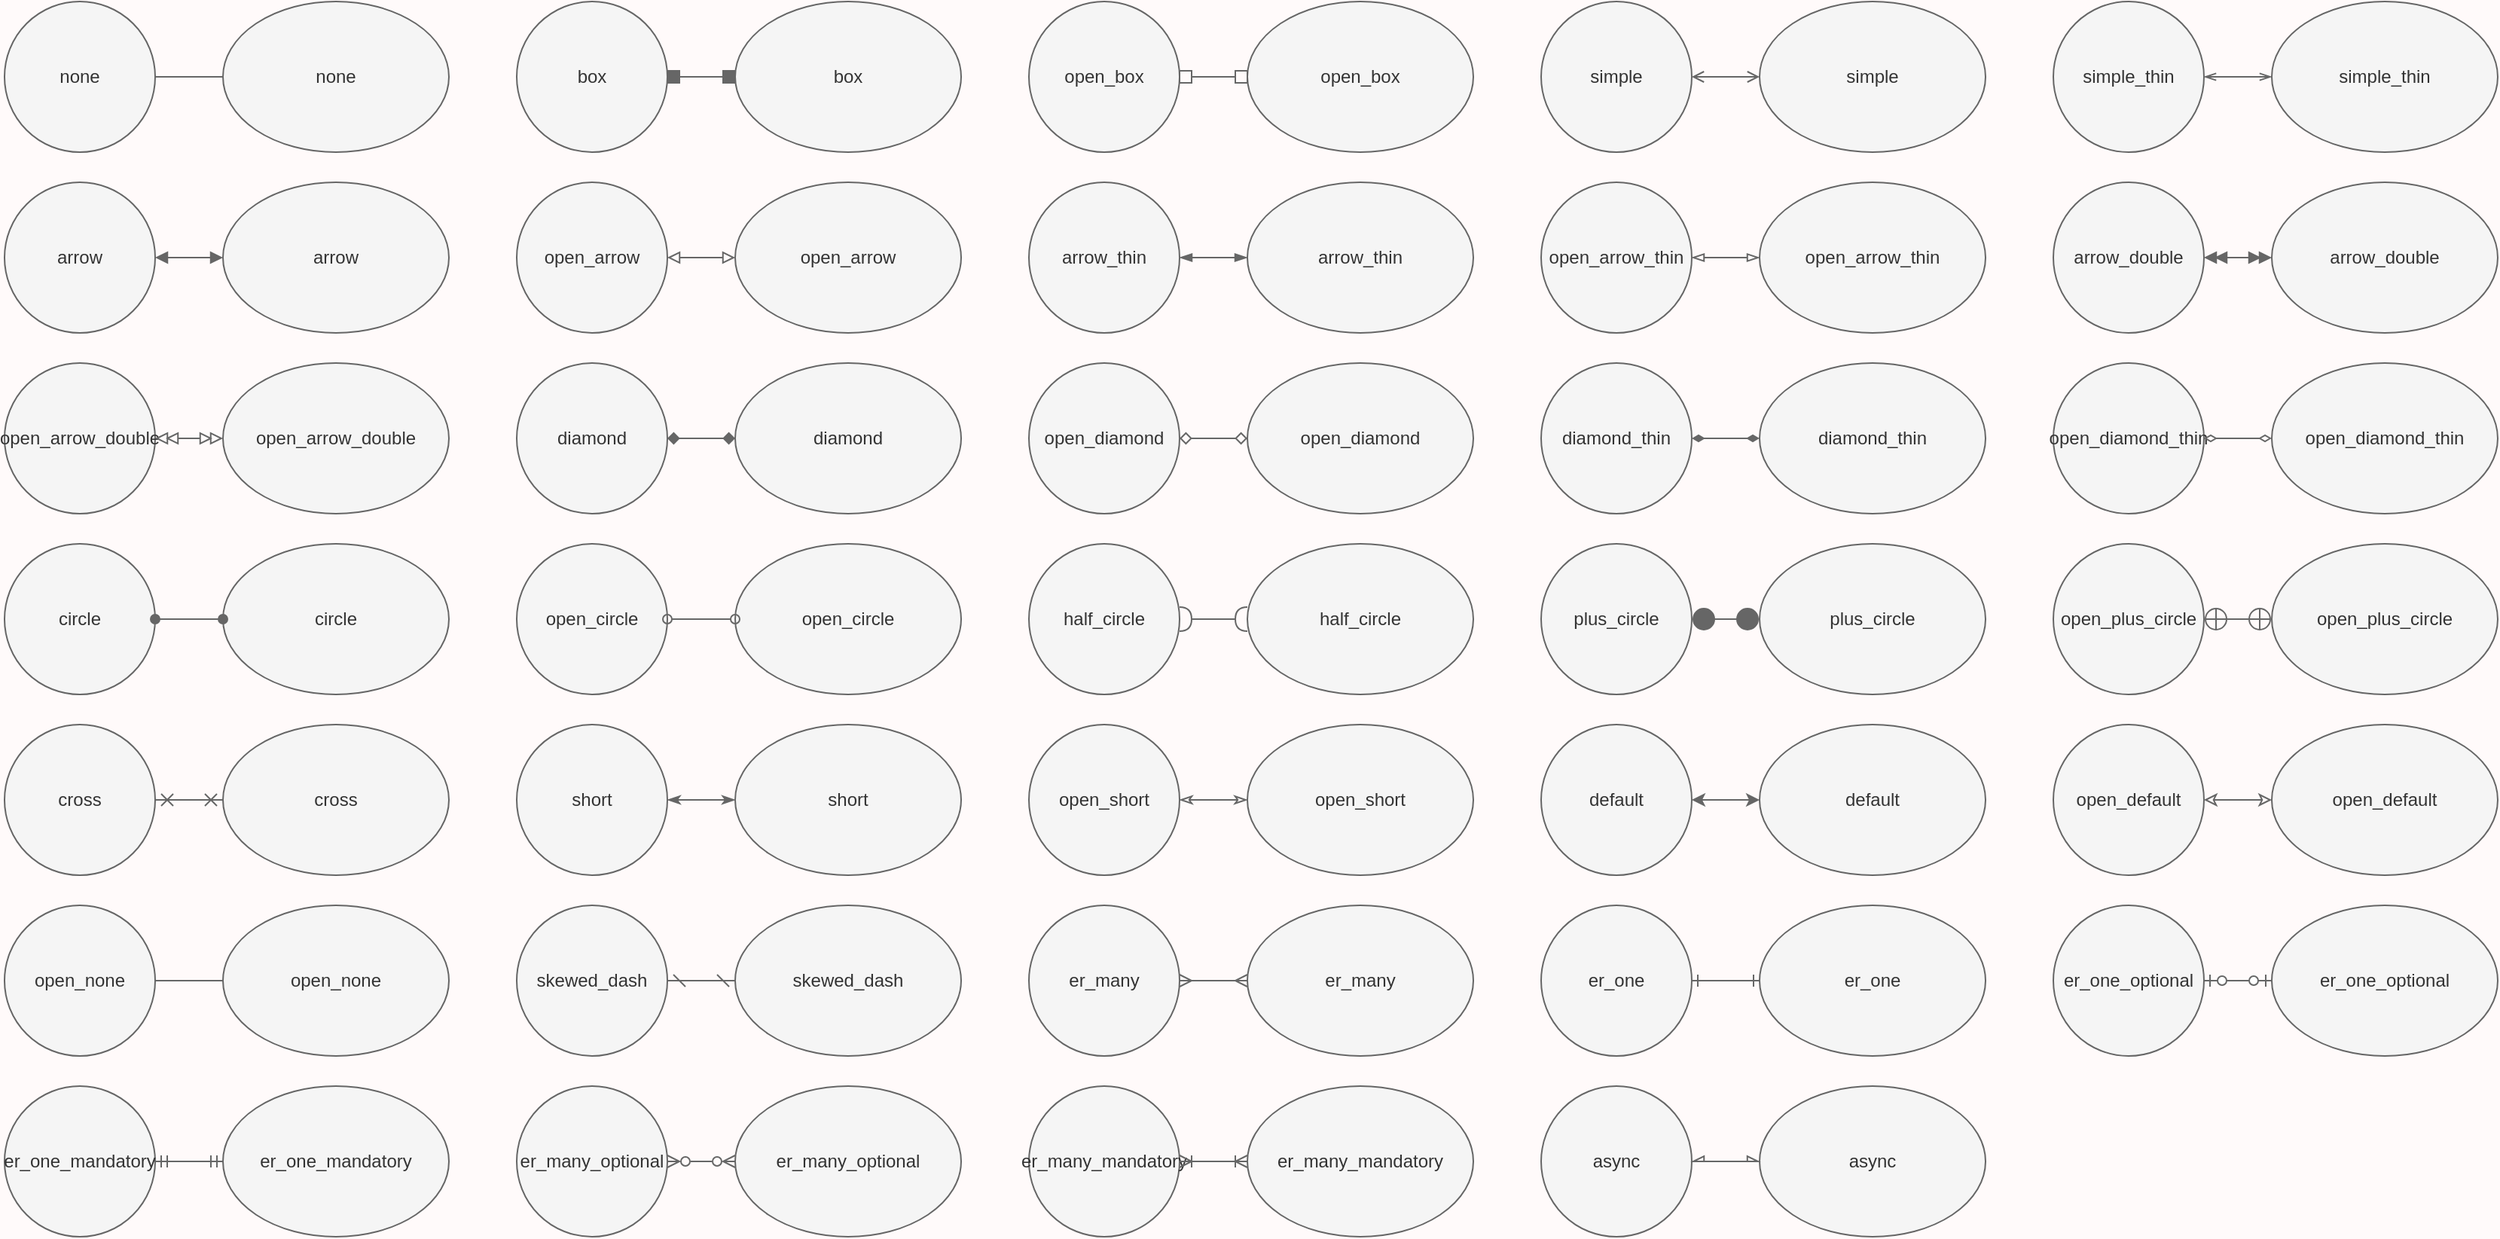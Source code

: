 <mxfile>
  <diagram id="61e" name="Style-Plain">
    <mxGraphModel dx="0" dy="0" background="#FFFAFA" grid="0" gridSize="10" guides="1" tooltips="1" connect="1" arrows="1" fold="1" page="1" pageScale="1" pageWidth="1169" pageHeight="827" math="0" shadow="0">
      <root>
        <mxCell id="page_root_61e" parent="61e"/>
        <mxCell id="node_root_61e" parent="page_root_61e"/>
        <mxCell id="0" value="none" style="whiteSpace=wrap;html=1;fillColor=#f5f5f5;strokeColor=#666666;fontColor=#333333;ellipse" vertex="1" parent="node_root_61e">
          <mxGeometry x="35" y="10" width="100" height="100" as="geometry"/>
        </mxCell>
        <mxCell id="100" value="none" style="whiteSpace=wrap;html=1;fillColor=#f5f5f5;strokeColor=#666666;fontColor=#333333;ellipse" vertex="1" parent="node_root_61e">
          <mxGeometry x="180" y="10" width="150" height="100" as="geometry"/>
        </mxCell>
        <mxCell id="1" value="box" style="whiteSpace=wrap;html=1;fillColor=#f5f5f5;strokeColor=#666666;fontColor=#333333;ellipse" vertex="1" parent="node_root_61e">
          <mxGeometry x="375" y="10" width="100" height="100" as="geometry"/>
        </mxCell>
        <mxCell id="101" value="box" style="whiteSpace=wrap;html=1;fillColor=#f5f5f5;strokeColor=#666666;fontColor=#333333;ellipse" vertex="1" parent="node_root_61e">
          <mxGeometry x="520" y="10" width="150" height="100" as="geometry"/>
        </mxCell>
        <mxCell id="2" value="open_box" style="whiteSpace=wrap;html=1;fillColor=#f5f5f5;strokeColor=#666666;fontColor=#333333;ellipse" vertex="1" parent="node_root_61e">
          <mxGeometry x="715" y="10" width="100" height="100" as="geometry"/>
        </mxCell>
        <mxCell id="102" value="open_box" style="whiteSpace=wrap;html=1;fillColor=#f5f5f5;strokeColor=#666666;fontColor=#333333;ellipse" vertex="1" parent="node_root_61e">
          <mxGeometry x="860" y="10" width="150" height="100" as="geometry"/>
        </mxCell>
        <mxCell id="3" value="simple" style="whiteSpace=wrap;html=1;fillColor=#f5f5f5;strokeColor=#666666;fontColor=#333333;ellipse" vertex="1" parent="node_root_61e">
          <mxGeometry x="1055" y="10" width="100" height="100" as="geometry"/>
        </mxCell>
        <mxCell id="103" value="simple" style="whiteSpace=wrap;html=1;fillColor=#f5f5f5;strokeColor=#666666;fontColor=#333333;ellipse" vertex="1" parent="node_root_61e">
          <mxGeometry x="1200" y="10" width="150" height="100" as="geometry"/>
        </mxCell>
        <mxCell id="4" value="simple_thin" style="whiteSpace=wrap;html=1;fillColor=#f5f5f5;strokeColor=#666666;fontColor=#333333;ellipse" vertex="1" parent="node_root_61e">
          <mxGeometry x="1395" y="10" width="100" height="100" as="geometry"/>
        </mxCell>
        <mxCell id="104" value="simple_thin" style="whiteSpace=wrap;html=1;fillColor=#f5f5f5;strokeColor=#666666;fontColor=#333333;ellipse" vertex="1" parent="node_root_61e">
          <mxGeometry x="1540" y="10" width="150" height="100" as="geometry"/>
        </mxCell>
        <mxCell id="5" value="arrow" style="whiteSpace=wrap;html=1;fillColor=#f5f5f5;strokeColor=#666666;fontColor=#333333;ellipse" vertex="1" parent="node_root_61e">
          <mxGeometry x="35" y="130" width="100" height="100" as="geometry"/>
        </mxCell>
        <mxCell id="105" value="arrow" style="whiteSpace=wrap;html=1;fillColor=#f5f5f5;strokeColor=#666666;fontColor=#333333;ellipse" vertex="1" parent="node_root_61e">
          <mxGeometry x="180" y="130" width="150" height="100" as="geometry"/>
        </mxCell>
        <mxCell id="6" value="open_arrow" style="whiteSpace=wrap;html=1;fillColor=#f5f5f5;strokeColor=#666666;fontColor=#333333;ellipse" vertex="1" parent="node_root_61e">
          <mxGeometry x="375" y="130" width="100" height="100" as="geometry"/>
        </mxCell>
        <mxCell id="106" value="open_arrow" style="whiteSpace=wrap;html=1;fillColor=#f5f5f5;strokeColor=#666666;fontColor=#333333;ellipse" vertex="1" parent="node_root_61e">
          <mxGeometry x="520" y="130" width="150" height="100" as="geometry"/>
        </mxCell>
        <mxCell id="7" value="arrow_thin" style="whiteSpace=wrap;html=1;fillColor=#f5f5f5;strokeColor=#666666;fontColor=#333333;ellipse" vertex="1" parent="node_root_61e">
          <mxGeometry x="715" y="130" width="100" height="100" as="geometry"/>
        </mxCell>
        <mxCell id="107" value="arrow_thin" style="whiteSpace=wrap;html=1;fillColor=#f5f5f5;strokeColor=#666666;fontColor=#333333;ellipse" vertex="1" parent="node_root_61e">
          <mxGeometry x="860" y="130" width="150" height="100" as="geometry"/>
        </mxCell>
        <mxCell id="8" value="open_arrow_thin" style="whiteSpace=wrap;html=1;fillColor=#f5f5f5;strokeColor=#666666;fontColor=#333333;ellipse" vertex="1" parent="node_root_61e">
          <mxGeometry x="1055" y="130" width="100" height="100" as="geometry"/>
        </mxCell>
        <mxCell id="108" value="open_arrow_thin" style="whiteSpace=wrap;html=1;fillColor=#f5f5f5;strokeColor=#666666;fontColor=#333333;ellipse" vertex="1" parent="node_root_61e">
          <mxGeometry x="1200" y="130" width="150" height="100" as="geometry"/>
        </mxCell>
        <mxCell id="9" value="arrow_double" style="whiteSpace=wrap;html=1;fillColor=#f5f5f5;strokeColor=#666666;fontColor=#333333;ellipse" vertex="1" parent="node_root_61e">
          <mxGeometry x="1395" y="130" width="100" height="100" as="geometry"/>
        </mxCell>
        <mxCell id="109" value="arrow_double" style="whiteSpace=wrap;html=1;fillColor=#f5f5f5;strokeColor=#666666;fontColor=#333333;ellipse" vertex="1" parent="node_root_61e">
          <mxGeometry x="1540" y="130" width="150" height="100" as="geometry"/>
        </mxCell>
        <mxCell id="10" value="open_arrow_double" style="whiteSpace=wrap;html=1;fillColor=#f5f5f5;strokeColor=#666666;fontColor=#333333;ellipse" vertex="1" parent="node_root_61e">
          <mxGeometry x="35" y="250" width="100" height="100" as="geometry"/>
        </mxCell>
        <mxCell id="110" value="open_arrow_double" style="whiteSpace=wrap;html=1;fillColor=#f5f5f5;strokeColor=#666666;fontColor=#333333;ellipse" vertex="1" parent="node_root_61e">
          <mxGeometry x="180" y="250" width="150" height="100" as="geometry"/>
        </mxCell>
        <mxCell id="11" value="diamond" style="whiteSpace=wrap;html=1;fillColor=#f5f5f5;strokeColor=#666666;fontColor=#333333;ellipse" vertex="1" parent="node_root_61e">
          <mxGeometry x="375" y="250" width="100" height="100" as="geometry"/>
        </mxCell>
        <mxCell id="111" value="diamond" style="whiteSpace=wrap;html=1;fillColor=#f5f5f5;strokeColor=#666666;fontColor=#333333;ellipse" vertex="1" parent="node_root_61e">
          <mxGeometry x="520" y="250" width="150" height="100" as="geometry"/>
        </mxCell>
        <mxCell id="12" value="open_diamond" style="whiteSpace=wrap;html=1;fillColor=#f5f5f5;strokeColor=#666666;fontColor=#333333;ellipse" vertex="1" parent="node_root_61e">
          <mxGeometry x="715" y="250" width="100" height="100" as="geometry"/>
        </mxCell>
        <mxCell id="112" value="open_diamond" style="whiteSpace=wrap;html=1;fillColor=#f5f5f5;strokeColor=#666666;fontColor=#333333;ellipse" vertex="1" parent="node_root_61e">
          <mxGeometry x="860" y="250" width="150" height="100" as="geometry"/>
        </mxCell>
        <mxCell id="13" value="diamond_thin" style="whiteSpace=wrap;html=1;fillColor=#f5f5f5;strokeColor=#666666;fontColor=#333333;ellipse" vertex="1" parent="node_root_61e">
          <mxGeometry x="1055" y="250" width="100" height="100" as="geometry"/>
        </mxCell>
        <mxCell id="113" value="diamond_thin" style="whiteSpace=wrap;html=1;fillColor=#f5f5f5;strokeColor=#666666;fontColor=#333333;ellipse" vertex="1" parent="node_root_61e">
          <mxGeometry x="1200" y="250" width="150" height="100" as="geometry"/>
        </mxCell>
        <mxCell id="14" value="open_diamond_thin" style="whiteSpace=wrap;html=1;fillColor=#f5f5f5;strokeColor=#666666;fontColor=#333333;ellipse" vertex="1" parent="node_root_61e">
          <mxGeometry x="1395" y="250" width="100" height="100" as="geometry"/>
        </mxCell>
        <mxCell id="114" value="open_diamond_thin" style="whiteSpace=wrap;html=1;fillColor=#f5f5f5;strokeColor=#666666;fontColor=#333333;ellipse" vertex="1" parent="node_root_61e">
          <mxGeometry x="1540" y="250" width="150" height="100" as="geometry"/>
        </mxCell>
        <mxCell id="15" value="circle" style="whiteSpace=wrap;html=1;fillColor=#f5f5f5;strokeColor=#666666;fontColor=#333333;ellipse" vertex="1" parent="node_root_61e">
          <mxGeometry x="35" y="370" width="100" height="100" as="geometry"/>
        </mxCell>
        <mxCell id="115" value="circle" style="whiteSpace=wrap;html=1;fillColor=#f5f5f5;strokeColor=#666666;fontColor=#333333;ellipse" vertex="1" parent="node_root_61e">
          <mxGeometry x="180" y="370" width="150" height="100" as="geometry"/>
        </mxCell>
        <mxCell id="16" value="open_circle" style="whiteSpace=wrap;html=1;fillColor=#f5f5f5;strokeColor=#666666;fontColor=#333333;ellipse" vertex="1" parent="node_root_61e">
          <mxGeometry x="375" y="370" width="100" height="100" as="geometry"/>
        </mxCell>
        <mxCell id="116" value="open_circle" style="whiteSpace=wrap;html=1;fillColor=#f5f5f5;strokeColor=#666666;fontColor=#333333;ellipse" vertex="1" parent="node_root_61e">
          <mxGeometry x="520" y="370" width="150" height="100" as="geometry"/>
        </mxCell>
        <mxCell id="17" value="half_circle" style="whiteSpace=wrap;html=1;fillColor=#f5f5f5;strokeColor=#666666;fontColor=#333333;ellipse" vertex="1" parent="node_root_61e">
          <mxGeometry x="715" y="370" width="100" height="100" as="geometry"/>
        </mxCell>
        <mxCell id="117" value="half_circle" style="whiteSpace=wrap;html=1;fillColor=#f5f5f5;strokeColor=#666666;fontColor=#333333;ellipse" vertex="1" parent="node_root_61e">
          <mxGeometry x="860" y="370" width="150" height="100" as="geometry"/>
        </mxCell>
        <mxCell id="18" value="plus_circle" style="whiteSpace=wrap;html=1;fillColor=#f5f5f5;strokeColor=#666666;fontColor=#333333;ellipse" vertex="1" parent="node_root_61e">
          <mxGeometry x="1055" y="370" width="100" height="100" as="geometry"/>
        </mxCell>
        <mxCell id="118" value="plus_circle" style="whiteSpace=wrap;html=1;fillColor=#f5f5f5;strokeColor=#666666;fontColor=#333333;ellipse" vertex="1" parent="node_root_61e">
          <mxGeometry x="1200" y="370" width="150" height="100" as="geometry"/>
        </mxCell>
        <mxCell id="19" value="open_plus_circle" style="whiteSpace=wrap;html=1;fillColor=#f5f5f5;strokeColor=#666666;fontColor=#333333;ellipse" vertex="1" parent="node_root_61e">
          <mxGeometry x="1395" y="370" width="100" height="100" as="geometry"/>
        </mxCell>
        <mxCell id="119" value="open_plus_circle" style="whiteSpace=wrap;html=1;fillColor=#f5f5f5;strokeColor=#666666;fontColor=#333333;ellipse" vertex="1" parent="node_root_61e">
          <mxGeometry x="1540" y="370" width="150" height="100" as="geometry"/>
        </mxCell>
        <mxCell id="20" value="cross" style="whiteSpace=wrap;html=1;fillColor=#f5f5f5;strokeColor=#666666;fontColor=#333333;ellipse" vertex="1" parent="node_root_61e">
          <mxGeometry x="35" y="490" width="100" height="100" as="geometry"/>
        </mxCell>
        <mxCell id="120" value="cross" style="whiteSpace=wrap;html=1;fillColor=#f5f5f5;strokeColor=#666666;fontColor=#333333;ellipse" vertex="1" parent="node_root_61e">
          <mxGeometry x="180" y="490" width="150" height="100" as="geometry"/>
        </mxCell>
        <mxCell id="21" value="short" style="whiteSpace=wrap;html=1;fillColor=#f5f5f5;strokeColor=#666666;fontColor=#333333;ellipse" vertex="1" parent="node_root_61e">
          <mxGeometry x="375" y="490" width="100" height="100" as="geometry"/>
        </mxCell>
        <mxCell id="121" value="short" style="whiteSpace=wrap;html=1;fillColor=#f5f5f5;strokeColor=#666666;fontColor=#333333;ellipse" vertex="1" parent="node_root_61e">
          <mxGeometry x="520" y="490" width="150" height="100" as="geometry"/>
        </mxCell>
        <mxCell id="22" value="open_short" style="whiteSpace=wrap;html=1;fillColor=#f5f5f5;strokeColor=#666666;fontColor=#333333;ellipse" vertex="1" parent="node_root_61e">
          <mxGeometry x="715" y="490" width="100" height="100" as="geometry"/>
        </mxCell>
        <mxCell id="122" value="open_short" style="whiteSpace=wrap;html=1;fillColor=#f5f5f5;strokeColor=#666666;fontColor=#333333;ellipse" vertex="1" parent="node_root_61e">
          <mxGeometry x="860" y="490" width="150" height="100" as="geometry"/>
        </mxCell>
        <mxCell id="23" value="default" style="whiteSpace=wrap;html=1;fillColor=#f5f5f5;strokeColor=#666666;fontColor=#333333;ellipse" vertex="1" parent="node_root_61e">
          <mxGeometry x="1055" y="490" width="100" height="100" as="geometry"/>
        </mxCell>
        <mxCell id="123" value="default" style="whiteSpace=wrap;html=1;fillColor=#f5f5f5;strokeColor=#666666;fontColor=#333333;ellipse" vertex="1" parent="node_root_61e">
          <mxGeometry x="1200" y="490" width="150" height="100" as="geometry"/>
        </mxCell>
        <mxCell id="24" value="open_default" style="whiteSpace=wrap;html=1;fillColor=#f5f5f5;strokeColor=#666666;fontColor=#333333;ellipse" vertex="1" parent="node_root_61e">
          <mxGeometry x="1395" y="490" width="100" height="100" as="geometry"/>
        </mxCell>
        <mxCell id="124" value="open_default" style="whiteSpace=wrap;html=1;fillColor=#f5f5f5;strokeColor=#666666;fontColor=#333333;ellipse" vertex="1" parent="node_root_61e">
          <mxGeometry x="1540" y="490" width="150" height="100" as="geometry"/>
        </mxCell>
        <mxCell id="25" value="open_none" style="whiteSpace=wrap;html=1;fillColor=#f5f5f5;strokeColor=#666666;fontColor=#333333;ellipse" vertex="1" parent="node_root_61e">
          <mxGeometry x="35" y="610" width="100" height="100" as="geometry"/>
        </mxCell>
        <mxCell id="125" value="open_none" style="whiteSpace=wrap;html=1;fillColor=#f5f5f5;strokeColor=#666666;fontColor=#333333;ellipse" vertex="1" parent="node_root_61e">
          <mxGeometry x="180" y="610" width="150" height="100" as="geometry"/>
        </mxCell>
        <mxCell id="26" value="skewed_dash" style="whiteSpace=wrap;html=1;fillColor=#f5f5f5;strokeColor=#666666;fontColor=#333333;ellipse" vertex="1" parent="node_root_61e">
          <mxGeometry x="375" y="610" width="100" height="100" as="geometry"/>
        </mxCell>
        <mxCell id="126" value="skewed_dash" style="whiteSpace=wrap;html=1;fillColor=#f5f5f5;strokeColor=#666666;fontColor=#333333;ellipse" vertex="1" parent="node_root_61e">
          <mxGeometry x="520" y="610" width="150" height="100" as="geometry"/>
        </mxCell>
        <mxCell id="27" value="er_many" style="whiteSpace=wrap;html=1;fillColor=#f5f5f5;strokeColor=#666666;fontColor=#333333;ellipse" vertex="1" parent="node_root_61e">
          <mxGeometry x="715" y="610" width="100" height="100" as="geometry"/>
        </mxCell>
        <mxCell id="127" value="er_many" style="whiteSpace=wrap;html=1;fillColor=#f5f5f5;strokeColor=#666666;fontColor=#333333;ellipse" vertex="1" parent="node_root_61e">
          <mxGeometry x="860" y="610" width="150" height="100" as="geometry"/>
        </mxCell>
        <mxCell id="28" value="er_one" style="whiteSpace=wrap;html=1;fillColor=#f5f5f5;strokeColor=#666666;fontColor=#333333;ellipse" vertex="1" parent="node_root_61e">
          <mxGeometry x="1055" y="610" width="100" height="100" as="geometry"/>
        </mxCell>
        <mxCell id="128" value="er_one" style="whiteSpace=wrap;html=1;fillColor=#f5f5f5;strokeColor=#666666;fontColor=#333333;ellipse" vertex="1" parent="node_root_61e">
          <mxGeometry x="1200" y="610" width="150" height="100" as="geometry"/>
        </mxCell>
        <mxCell id="29" value="er_one_optional" style="whiteSpace=wrap;html=1;fillColor=#f5f5f5;strokeColor=#666666;fontColor=#333333;ellipse" vertex="1" parent="node_root_61e">
          <mxGeometry x="1395" y="610" width="100" height="100" as="geometry"/>
        </mxCell>
        <mxCell id="129" value="er_one_optional" style="whiteSpace=wrap;html=1;fillColor=#f5f5f5;strokeColor=#666666;fontColor=#333333;ellipse" vertex="1" parent="node_root_61e">
          <mxGeometry x="1540" y="610" width="150" height="100" as="geometry"/>
        </mxCell>
        <mxCell id="30" value="er_one_mandatory" style="whiteSpace=wrap;html=1;fillColor=#f5f5f5;strokeColor=#666666;fontColor=#333333;ellipse" vertex="1" parent="node_root_61e">
          <mxGeometry x="35" y="730" width="100" height="100" as="geometry"/>
        </mxCell>
        <mxCell id="130" value="er_one_mandatory" style="whiteSpace=wrap;html=1;fillColor=#f5f5f5;strokeColor=#666666;fontColor=#333333;ellipse" vertex="1" parent="node_root_61e">
          <mxGeometry x="180" y="730" width="150" height="100" as="geometry"/>
        </mxCell>
        <mxCell id="31" value="er_many_optional" style="whiteSpace=wrap;html=1;fillColor=#f5f5f5;strokeColor=#666666;fontColor=#333333;ellipse" vertex="1" parent="node_root_61e">
          <mxGeometry x="375" y="730" width="100" height="100" as="geometry"/>
        </mxCell>
        <mxCell id="131" value="er_many_optional" style="whiteSpace=wrap;html=1;fillColor=#f5f5f5;strokeColor=#666666;fontColor=#333333;ellipse" vertex="1" parent="node_root_61e">
          <mxGeometry x="520" y="730" width="150" height="100" as="geometry"/>
        </mxCell>
        <mxCell id="32" value="er_many_mandatory" style="whiteSpace=wrap;html=1;fillColor=#f5f5f5;strokeColor=#666666;fontColor=#333333;ellipse" vertex="1" parent="node_root_61e">
          <mxGeometry x="715" y="730" width="100" height="100" as="geometry"/>
        </mxCell>
        <mxCell id="132" value="er_many_mandatory" style="whiteSpace=wrap;html=1;fillColor=#f5f5f5;strokeColor=#666666;fontColor=#333333;ellipse" vertex="1" parent="node_root_61e">
          <mxGeometry x="860" y="730" width="150" height="100" as="geometry"/>
        </mxCell>
        <mxCell id="33" value="async" style="whiteSpace=wrap;html=1;fillColor=#f5f5f5;strokeColor=#666666;fontColor=#333333;ellipse" vertex="1" parent="node_root_61e">
          <mxGeometry x="1055" y="730" width="100" height="100" as="geometry"/>
        </mxCell>
        <mxCell id="133" value="async" style="whiteSpace=wrap;html=1;fillColor=#f5f5f5;strokeColor=#666666;fontColor=#333333;ellipse" vertex="1" parent="node_root_61e">
          <mxGeometry x="1200" y="730" width="150" height="100" as="geometry"/>
        </mxCell>
        <mxCell id="61e-70" value="" style="edgeStyle=none;exitX=1;exitY=0.5;exitDx=0;exitDy=0;entryX=0;entryY=0.5;entryDx=0;entryDy=0;startArrow=none;startFill=1;endArrow=none;endFill=1;whiteSpace=wrap;html=1;fillColor=#f5f5f5;strokeColor=#666666" parent="node_root_61e" source="0" target="100" edge="1">
          <mxGeometry relative="1" as="geometry"/>
        </mxCell>
        <mxCell id="61e-71" value="" style="edgeStyle=none;exitX=1;exitY=0.5;exitDx=0;exitDy=0;entryX=0;entryY=0.5;entryDx=0;entryDy=0;startArrow=box;startFill=1;endArrow=box;endFill=1;whiteSpace=wrap;html=1;fillColor=#f5f5f5;strokeColor=#666666" parent="node_root_61e" source="1" target="101" edge="1">
          <mxGeometry relative="1" as="geometry"/>
        </mxCell>
        <mxCell id="61e-72" value="" style="edgeStyle=none;exitX=1;exitY=0.5;exitDx=0;exitDy=0;entryX=0;entryY=0.5;entryDx=0;entryDy=0;startArrow=box;startFill=0;endArrow=box;endFill=0;whiteSpace=wrap;html=1;fillColor=#f5f5f5;strokeColor=#666666" parent="node_root_61e" source="2" target="102" edge="1">
          <mxGeometry relative="1" as="geometry"/>
        </mxCell>
        <mxCell id="61e-73" value="" style="edgeStyle=none;exitX=1;exitY=0.5;exitDx=0;exitDy=0;entryX=0;entryY=0.5;entryDx=0;entryDy=0;startArrow=open;startFill=1;endArrow=open;endFill=1;whiteSpace=wrap;html=1;fillColor=#f5f5f5;strokeColor=#666666" parent="node_root_61e" source="3" target="103" edge="1">
          <mxGeometry relative="1" as="geometry"/>
        </mxCell>
        <mxCell id="61e-74" value="" style="edgeStyle=none;exitX=1;exitY=0.5;exitDx=0;exitDy=0;entryX=0;entryY=0.5;entryDx=0;entryDy=0;startArrow=openThin;startFill=1;endArrow=openThin;endFill=1;whiteSpace=wrap;html=1;fillColor=#f5f5f5;strokeColor=#666666" parent="node_root_61e" source="4" target="104" edge="1">
          <mxGeometry relative="1" as="geometry"/>
        </mxCell>
        <mxCell id="61e-75" value="" style="edgeStyle=none;exitX=1;exitY=0.5;exitDx=0;exitDy=0;entryX=0;entryY=0.5;entryDx=0;entryDy=0;startArrow=block;startFill=1;endArrow=block;endFill=1;whiteSpace=wrap;html=1;fillColor=#f5f5f5;strokeColor=#666666" parent="node_root_61e" source="5" target="105" edge="1">
          <mxGeometry relative="1" as="geometry"/>
        </mxCell>
        <mxCell id="61e-76" value="" style="edgeStyle=none;exitX=1;exitY=0.5;exitDx=0;exitDy=0;entryX=0;entryY=0.5;entryDx=0;entryDy=0;startArrow=block;startFill=0;endArrow=block;endFill=0;whiteSpace=wrap;html=1;fillColor=#f5f5f5;strokeColor=#666666" parent="node_root_61e" source="6" target="106" edge="1">
          <mxGeometry relative="1" as="geometry"/>
        </mxCell>
        <mxCell id="61e-77" value="" style="edgeStyle=none;exitX=1;exitY=0.5;exitDx=0;exitDy=0;entryX=0;entryY=0.5;entryDx=0;entryDy=0;startArrow=blockThin;startFill=1;endArrow=blockThin;endFill=1;whiteSpace=wrap;html=1;fillColor=#f5f5f5;strokeColor=#666666" parent="node_root_61e" source="7" target="107" edge="1">
          <mxGeometry relative="1" as="geometry"/>
        </mxCell>
        <mxCell id="61e-78" value="" style="edgeStyle=none;exitX=1;exitY=0.5;exitDx=0;exitDy=0;entryX=0;entryY=0.5;entryDx=0;entryDy=0;startArrow=blockThin;startFill=0;endArrow=blockThin;endFill=0;whiteSpace=wrap;html=1;fillColor=#f5f5f5;strokeColor=#666666" parent="node_root_61e" source="8" target="108" edge="1">
          <mxGeometry relative="1" as="geometry"/>
        </mxCell>
        <mxCell id="61e-79" value="" style="edgeStyle=none;exitX=1;exitY=0.5;exitDx=0;exitDy=0;entryX=0;entryY=0.5;entryDx=0;entryDy=0;startArrow=doubleBlock;startFill=1;endArrow=doubleBlock;endFill=1;whiteSpace=wrap;html=1;fillColor=#f5f5f5;strokeColor=#666666" parent="node_root_61e" source="9" target="109" edge="1">
          <mxGeometry relative="1" as="geometry"/>
        </mxCell>
        <mxCell id="61e-80" value="" style="edgeStyle=none;exitX=1;exitY=0.5;exitDx=0;exitDy=0;entryX=0;entryY=0.5;entryDx=0;entryDy=0;startArrow=doubleBlock;startFill=0;endArrow=doubleBlock;endFill=0;whiteSpace=wrap;html=1;fillColor=#f5f5f5;strokeColor=#666666" parent="node_root_61e" source="10" target="110" edge="1">
          <mxGeometry relative="1" as="geometry"/>
        </mxCell>
        <mxCell id="61e-81" value="" style="edgeStyle=none;exitX=1;exitY=0.5;exitDx=0;exitDy=0;entryX=0;entryY=0.5;entryDx=0;entryDy=0;startArrow=diamond;startFill=1;endArrow=diamond;endFill=1;whiteSpace=wrap;html=1;fillColor=#f5f5f5;strokeColor=#666666" parent="node_root_61e" source="11" target="111" edge="1">
          <mxGeometry relative="1" as="geometry"/>
        </mxCell>
        <mxCell id="61e-82" value="" style="edgeStyle=none;exitX=1;exitY=0.5;exitDx=0;exitDy=0;entryX=0;entryY=0.5;entryDx=0;entryDy=0;startArrow=diamond;startFill=0;endArrow=diamond;endFill=0;whiteSpace=wrap;html=1;fillColor=#f5f5f5;strokeColor=#666666" parent="node_root_61e" source="12" target="112" edge="1">
          <mxGeometry relative="1" as="geometry"/>
        </mxCell>
        <mxCell id="61e-83" value="" style="edgeStyle=none;exitX=1;exitY=0.5;exitDx=0;exitDy=0;entryX=0;entryY=0.5;entryDx=0;entryDy=0;startArrow=diamondThin;startFill=1;endArrow=diamondThin;endFill=1;whiteSpace=wrap;html=1;fillColor=#f5f5f5;strokeColor=#666666" parent="node_root_61e" source="13" target="113" edge="1">
          <mxGeometry relative="1" as="geometry"/>
        </mxCell>
        <mxCell id="61e-84" value="" style="edgeStyle=none;exitX=1;exitY=0.5;exitDx=0;exitDy=0;entryX=0;entryY=0.5;entryDx=0;entryDy=0;startArrow=diamondThin;startFill=0;endArrow=diamondThin;endFill=0;whiteSpace=wrap;html=1;fillColor=#f5f5f5;strokeColor=#666666" parent="node_root_61e" source="14" target="114" edge="1">
          <mxGeometry relative="1" as="geometry"/>
        </mxCell>
        <mxCell id="61e-85" value="" style="edgeStyle=none;exitX=1;exitY=0.5;exitDx=0;exitDy=0;entryX=0;entryY=0.5;entryDx=0;entryDy=0;startArrow=oval;startFill=1;endArrow=oval;endFill=1;whiteSpace=wrap;html=1;fillColor=#f5f5f5;strokeColor=#666666" parent="node_root_61e" source="15" target="115" edge="1">
          <mxGeometry relative="1" as="geometry"/>
        </mxCell>
        <mxCell id="61e-86" value="" style="edgeStyle=none;exitX=1;exitY=0.5;exitDx=0;exitDy=0;entryX=0;entryY=0.5;entryDx=0;entryDy=0;startArrow=oval;startFill=0;endArrow=oval;endFill=0;whiteSpace=wrap;html=1;fillColor=#f5f5f5;strokeColor=#666666" parent="node_root_61e" source="16" target="116" edge="1">
          <mxGeometry relative="1" as="geometry"/>
        </mxCell>
        <mxCell id="61e-87" value="" style="edgeStyle=none;exitX=1;exitY=0.5;exitDx=0;exitDy=0;entryX=0;entryY=0.5;entryDx=0;entryDy=0;startArrow=halfCircle;startFill=1;endArrow=halfCircle;endFill=1;whiteSpace=wrap;html=1;fillColor=#f5f5f5;strokeColor=#666666" parent="node_root_61e" source="17" target="117" edge="1">
          <mxGeometry relative="1" as="geometry"/>
        </mxCell>
        <mxCell id="61e-88" value="" style="edgeStyle=none;exitX=1;exitY=0.5;exitDx=0;exitDy=0;entryX=0;entryY=0.5;entryDx=0;entryDy=0;startArrow=circlePlus;startFill=1;endArrow=circlePlus;endFill=1;whiteSpace=wrap;html=1;fillColor=#f5f5f5;strokeColor=#666666" parent="node_root_61e" source="18" target="118" edge="1">
          <mxGeometry relative="1" as="geometry"/>
        </mxCell>
        <mxCell id="61e-89" value="" style="edgeStyle=none;exitX=1;exitY=0.5;exitDx=0;exitDy=0;entryX=0;entryY=0.5;entryDx=0;entryDy=0;startArrow=circlePlus;startFill=0;endArrow=circlePlus;endFill=0;whiteSpace=wrap;html=1;fillColor=#f5f5f5;strokeColor=#666666" parent="node_root_61e" source="19" target="119" edge="1">
          <mxGeometry relative="1" as="geometry"/>
        </mxCell>
        <mxCell id="61e-90" value="" style="edgeStyle=none;exitX=1;exitY=0.5;exitDx=0;exitDy=0;entryX=0;entryY=0.5;entryDx=0;entryDy=0;startArrow=cross;startFill=1;endArrow=cross;endFill=1;whiteSpace=wrap;html=1;fillColor=#f5f5f5;strokeColor=#666666" parent="node_root_61e" source="20" target="120" edge="1">
          <mxGeometry relative="1" as="geometry"/>
        </mxCell>
        <mxCell id="61e-91" value="" style="edgeStyle=none;exitX=1;exitY=0.5;exitDx=0;exitDy=0;entryX=0;entryY=0.5;entryDx=0;entryDy=0;startArrow=classicThin;startFill=1;endArrow=classicThin;endFill=1;whiteSpace=wrap;html=1;fillColor=#f5f5f5;strokeColor=#666666" parent="node_root_61e" source="21" target="121" edge="1">
          <mxGeometry relative="1" as="geometry"/>
        </mxCell>
        <mxCell id="61e-92" value="" style="edgeStyle=none;exitX=1;exitY=0.5;exitDx=0;exitDy=0;entryX=0;entryY=0.5;entryDx=0;entryDy=0;startArrow=classicThin;startFill=0;endArrow=classicThin;endFill=0;whiteSpace=wrap;html=1;fillColor=#f5f5f5;strokeColor=#666666" parent="node_root_61e" source="22" target="122" edge="1">
          <mxGeometry relative="1" as="geometry"/>
        </mxCell>
        <mxCell id="61e-93" value="" style="edgeStyle=none;exitX=1;exitY=0.5;exitDx=0;exitDy=0;entryX=0;entryY=0.5;entryDx=0;entryDy=0;startArrow=classic;startFill=1;endArrow=classic;endFill=1;whiteSpace=wrap;html=1;fillColor=#f5f5f5;strokeColor=#666666" parent="node_root_61e" source="23" target="123" edge="1">
          <mxGeometry relative="1" as="geometry"/>
        </mxCell>
        <mxCell id="61e-94" value="" style="edgeStyle=none;exitX=1;exitY=0.5;exitDx=0;exitDy=0;entryX=0;entryY=0.5;entryDx=0;entryDy=0;startArrow=classic;startFill=0;endArrow=classic;endFill=0;whiteSpace=wrap;html=1;fillColor=#f5f5f5;strokeColor=#666666" parent="node_root_61e" source="24" target="124" edge="1">
          <mxGeometry relative="1" as="geometry"/>
        </mxCell>
        <mxCell id="61e-95" value="" style="edgeStyle=none;exitX=1;exitY=0.5;exitDx=0;exitDy=0;entryX=0;entryY=0.5;entryDx=0;entryDy=0;startArrow=none;startFill=0;endArrow=none;endFill=0;whiteSpace=wrap;html=1;fillColor=#f5f5f5;strokeColor=#666666" parent="node_root_61e" source="25" target="125" edge="1">
          <mxGeometry relative="1" as="geometry"/>
        </mxCell>
        <mxCell id="61e-96" value="" style="edgeStyle=none;exitX=1;exitY=0.5;exitDx=0;exitDy=0;entryX=0;entryY=0.5;entryDx=0;entryDy=0;startArrow=dash;startFill=1;endArrow=dash;endFill=1;whiteSpace=wrap;html=1;fillColor=#f5f5f5;strokeColor=#666666" parent="node_root_61e" source="26" target="126" edge="1">
          <mxGeometry relative="1" as="geometry"/>
        </mxCell>
        <mxCell id="61e-97" value="" style="edgeStyle=none;exitX=1;exitY=0.5;exitDx=0;exitDy=0;entryX=0;entryY=0.5;entryDx=0;entryDy=0;startArrow=ERmany;startFill=1;endArrow=ERmany;endFill=1;whiteSpace=wrap;html=1;fillColor=#f5f5f5;strokeColor=#666666" parent="node_root_61e" source="27" target="127" edge="1">
          <mxGeometry relative="1" as="geometry"/>
        </mxCell>
        <mxCell id="61e-98" value="" style="edgeStyle=none;exitX=1;exitY=0.5;exitDx=0;exitDy=0;entryX=0;entryY=0.5;entryDx=0;entryDy=0;startArrow=ERone;startFill=1;endArrow=ERone;endFill=1;whiteSpace=wrap;html=1;fillColor=#f5f5f5;strokeColor=#666666" parent="node_root_61e" source="28" target="128" edge="1">
          <mxGeometry relative="1" as="geometry"/>
        </mxCell>
        <mxCell id="61e-99" value="" style="edgeStyle=none;exitX=1;exitY=0.5;exitDx=0;exitDy=0;entryX=0;entryY=0.5;entryDx=0;entryDy=0;startArrow=ERzeroToOne;startFill=1;endArrow=ERzeroToOne;endFill=1;whiteSpace=wrap;html=1;fillColor=#f5f5f5;strokeColor=#666666" parent="node_root_61e" source="29" target="129" edge="1">
          <mxGeometry relative="1" as="geometry"/>
        </mxCell>
        <mxCell id="61e-100" value="" style="edgeStyle=none;exitX=1;exitY=0.5;exitDx=0;exitDy=0;entryX=0;entryY=0.5;entryDx=0;entryDy=0;startArrow=ERmandOne;startFill=1;endArrow=ERmandOne;endFill=1;whiteSpace=wrap;html=1;fillColor=#f5f5f5;strokeColor=#666666" parent="node_root_61e" source="30" target="130" edge="1">
          <mxGeometry relative="1" as="geometry"/>
        </mxCell>
        <mxCell id="61e-101" value="" style="edgeStyle=none;exitX=1;exitY=0.5;exitDx=0;exitDy=0;entryX=0;entryY=0.5;entryDx=0;entryDy=0;startArrow=ERzeroToMany;startFill=0;endArrow=ERzeroToMany;endFill=0;whiteSpace=wrap;html=1;fillColor=#f5f5f5;strokeColor=#666666" parent="node_root_61e" source="31" target="131" edge="1">
          <mxGeometry relative="1" as="geometry"/>
        </mxCell>
        <mxCell id="61e-102" value="" style="edgeStyle=none;exitX=1;exitY=0.5;exitDx=0;exitDy=0;entryX=0;entryY=0.5;entryDx=0;entryDy=0;startArrow=ERoneToMany;startFill=0;endArrow=ERoneToMany;endFill=0;whiteSpace=wrap;html=1;fillColor=#f5f5f5;strokeColor=#666666" parent="node_root_61e" source="32" target="132" edge="1">
          <mxGeometry relative="1" as="geometry"/>
        </mxCell>
        <mxCell id="61e-103" value="" style="edgeStyle=none;exitX=1;exitY=0.5;exitDx=0;exitDy=0;entryX=0;entryY=0.5;entryDx=0;entryDy=0;startArrow=async;startFill=0;endArrow=async;endFill=0;whiteSpace=wrap;html=1;fillColor=#f5f5f5;strokeColor=#666666" parent="node_root_61e" source="33" target="133" edge="1">
          <mxGeometry relative="1" as="geometry"/>
        </mxCell>
      </root>
    </mxGraphModel>
  </diagram>
</mxfile>